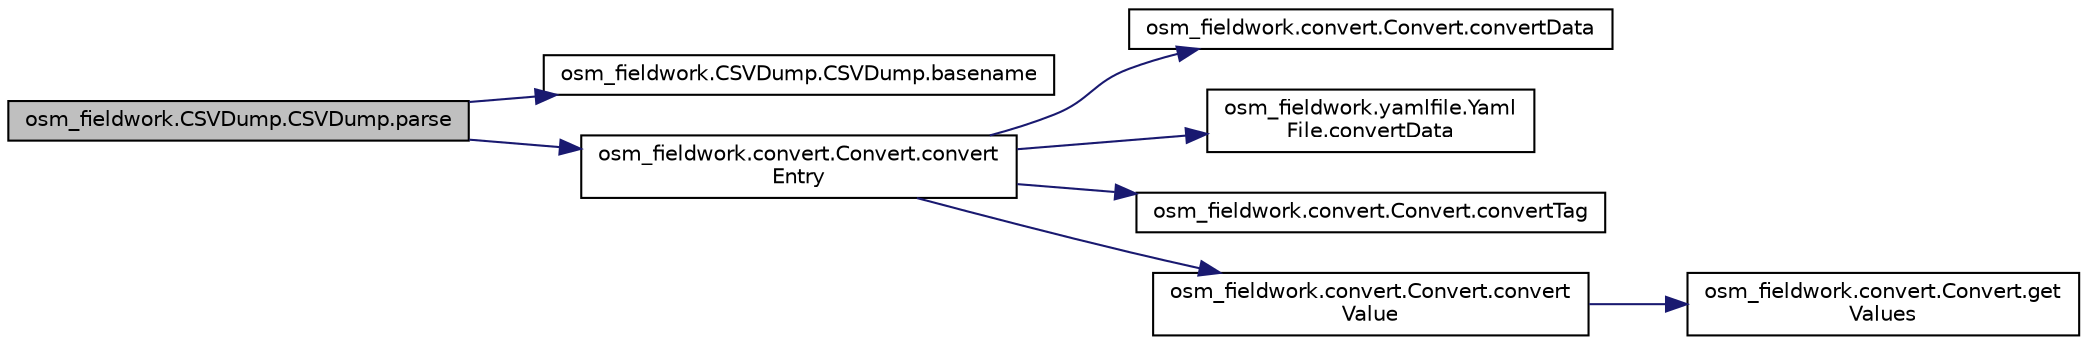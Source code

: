 digraph "osm_fieldwork.CSVDump.CSVDump.parse"
{
 // LATEX_PDF_SIZE
  edge [fontname="Helvetica",fontsize="10",labelfontname="Helvetica",labelfontsize="10"];
  node [fontname="Helvetica",fontsize="10",shape=record];
  rankdir="LR";
  Node1 [label="osm_fieldwork.CSVDump.CSVDump.parse",height=0.2,width=0.4,color="black", fillcolor="grey75", style="filled", fontcolor="black",tooltip=" "];
  Node1 -> Node2 [color="midnightblue",fontsize="10",style="solid",fontname="Helvetica"];
  Node2 [label="osm_fieldwork.CSVDump.CSVDump.basename",height=0.2,width=0.4,color="black", fillcolor="white", style="filled",URL="$classosm__fieldwork_1_1CSVDump_1_1CSVDump.html#aba74ef55c6d93f740a2426f2353bdcb4",tooltip=" "];
  Node1 -> Node3 [color="midnightblue",fontsize="10",style="solid",fontname="Helvetica"];
  Node3 [label="osm_fieldwork.convert.Convert.convert\lEntry",height=0.2,width=0.4,color="black", fillcolor="white", style="filled",URL="$classosm__fieldwork_1_1convert_1_1Convert.html#ae1be246fce217bca623a3836ffa42f9a",tooltip=" "];
  Node3 -> Node4 [color="midnightblue",fontsize="10",style="solid",fontname="Helvetica"];
  Node4 [label="osm_fieldwork.convert.Convert.convertData",height=0.2,width=0.4,color="black", fillcolor="white", style="filled",URL="$classosm__fieldwork_1_1convert_1_1Convert.html#a4ac80ca71248e3fa70bdc79c6bc34e8d",tooltip=" "];
  Node3 -> Node5 [color="midnightblue",fontsize="10",style="solid",fontname="Helvetica"];
  Node5 [label="osm_fieldwork.yamlfile.Yaml\lFile.convertData",height=0.2,width=0.4,color="black", fillcolor="white", style="filled",URL="$classosm__fieldwork_1_1yamlfile_1_1YamlFile.html#aa694fa1169f047d55029e7a80b9b8f50",tooltip=" "];
  Node3 -> Node6 [color="midnightblue",fontsize="10",style="solid",fontname="Helvetica"];
  Node6 [label="osm_fieldwork.convert.Convert.convertTag",height=0.2,width=0.4,color="black", fillcolor="white", style="filled",URL="$classosm__fieldwork_1_1convert_1_1Convert.html#a4e3063874388d81bcecee75865a72b2f",tooltip=" "];
  Node3 -> Node7 [color="midnightblue",fontsize="10",style="solid",fontname="Helvetica"];
  Node7 [label="osm_fieldwork.convert.Convert.convert\lValue",height=0.2,width=0.4,color="black", fillcolor="white", style="filled",URL="$classosm__fieldwork_1_1convert_1_1Convert.html#aa84ce05dc55f314501f1e8f257d626d9",tooltip=" "];
  Node7 -> Node8 [color="midnightblue",fontsize="10",style="solid",fontname="Helvetica"];
  Node8 [label="osm_fieldwork.convert.Convert.get\lValues",height=0.2,width=0.4,color="black", fillcolor="white", style="filled",URL="$classosm__fieldwork_1_1convert_1_1Convert.html#a0c16897ef0c4b5a91d9c72669ad36d9c",tooltip=" "];
}
